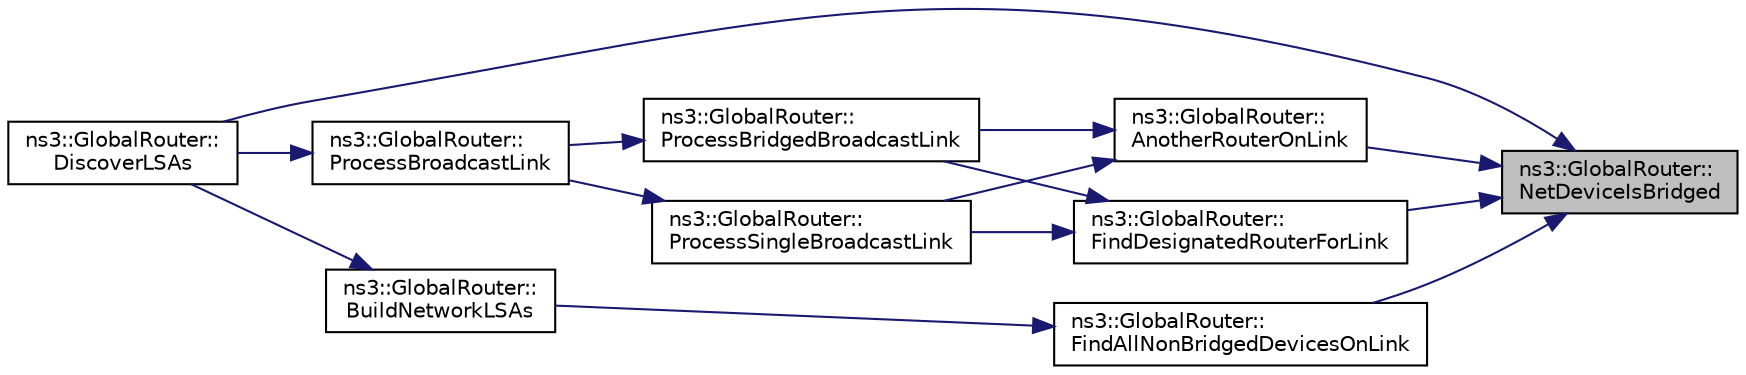 digraph "ns3::GlobalRouter::NetDeviceIsBridged"
{
 // LATEX_PDF_SIZE
  edge [fontname="Helvetica",fontsize="10",labelfontname="Helvetica",labelfontsize="10"];
  node [fontname="Helvetica",fontsize="10",shape=record];
  rankdir="RL";
  Node1 [label="ns3::GlobalRouter::\lNetDeviceIsBridged",height=0.2,width=0.4,color="black", fillcolor="grey75", style="filled", fontcolor="black",tooltip="Decide whether or not a given net device is being bridged by a BridgeNetDevice."];
  Node1 -> Node2 [dir="back",color="midnightblue",fontsize="10",style="solid",fontname="Helvetica"];
  Node2 [label="ns3::GlobalRouter::\lAnotherRouterOnLink",height=0.2,width=0.4,color="black", fillcolor="white", style="filled",URL="$classns3_1_1_global_router.html#aaca30a12cd905fdb6b02ac956bf32294",tooltip="Checks for the presence of another router on the NetDevice."];
  Node2 -> Node3 [dir="back",color="midnightblue",fontsize="10",style="solid",fontname="Helvetica"];
  Node3 [label="ns3::GlobalRouter::\lProcessBridgedBroadcastLink",height=0.2,width=0.4,color="black", fillcolor="white", style="filled",URL="$classns3_1_1_global_router.html#a7368716600989ea7d4bec67fa4f86e4c",tooltip="Process a bridged broadcast link."];
  Node3 -> Node4 [dir="back",color="midnightblue",fontsize="10",style="solid",fontname="Helvetica"];
  Node4 [label="ns3::GlobalRouter::\lProcessBroadcastLink",height=0.2,width=0.4,color="black", fillcolor="white", style="filled",URL="$classns3_1_1_global_router.html#af981be58153ef32690b434072cd3205b",tooltip="Process a generic broadcast link."];
  Node4 -> Node5 [dir="back",color="midnightblue",fontsize="10",style="solid",fontname="Helvetica"];
  Node5 [label="ns3::GlobalRouter::\lDiscoverLSAs",height=0.2,width=0.4,color="black", fillcolor="white", style="filled",URL="$classns3_1_1_global_router.html#a44e135879879a27cd8d2566b5e9761cf",tooltip="Walk the connected channels, discover the adjacent routers and build the associated number of Global ..."];
  Node2 -> Node6 [dir="back",color="midnightblue",fontsize="10",style="solid",fontname="Helvetica"];
  Node6 [label="ns3::GlobalRouter::\lProcessSingleBroadcastLink",height=0.2,width=0.4,color="black", fillcolor="white", style="filled",URL="$classns3_1_1_global_router.html#a16b0eecb167b84a7160c8903839a826f",tooltip="Process a single broadcast link."];
  Node6 -> Node4 [dir="back",color="midnightblue",fontsize="10",style="solid",fontname="Helvetica"];
  Node1 -> Node5 [dir="back",color="midnightblue",fontsize="10",style="solid",fontname="Helvetica"];
  Node1 -> Node7 [dir="back",color="midnightblue",fontsize="10",style="solid",fontname="Helvetica"];
  Node7 [label="ns3::GlobalRouter::\lFindAllNonBridgedDevicesOnLink",height=0.2,width=0.4,color="black", fillcolor="white", style="filled",URL="$classns3_1_1_global_router.html#a1ef6bb021637f6dd7b6109ad63316eb6",tooltip="Return a container of all non-bridged NetDevices on a link."];
  Node7 -> Node8 [dir="back",color="midnightblue",fontsize="10",style="solid",fontname="Helvetica"];
  Node8 [label="ns3::GlobalRouter::\lBuildNetworkLSAs",height=0.2,width=0.4,color="black", fillcolor="white", style="filled",URL="$classns3_1_1_global_router.html#aff937ae50e8cc2de5a6e989cbe17609b",tooltip="Build one NetworkLSA for each net device talking to a network that we are the designated router for."];
  Node8 -> Node5 [dir="back",color="midnightblue",fontsize="10",style="solid",fontname="Helvetica"];
  Node1 -> Node9 [dir="back",color="midnightblue",fontsize="10",style="solid",fontname="Helvetica"];
  Node9 [label="ns3::GlobalRouter::\lFindDesignatedRouterForLink",height=0.2,width=0.4,color="black", fillcolor="white", style="filled",URL="$classns3_1_1_global_router.html#a03599f842ce89bfc81fb61319cf08a88",tooltip="Finds a designated router."];
  Node9 -> Node3 [dir="back",color="midnightblue",fontsize="10",style="solid",fontname="Helvetica"];
  Node9 -> Node6 [dir="back",color="midnightblue",fontsize="10",style="solid",fontname="Helvetica"];
}
